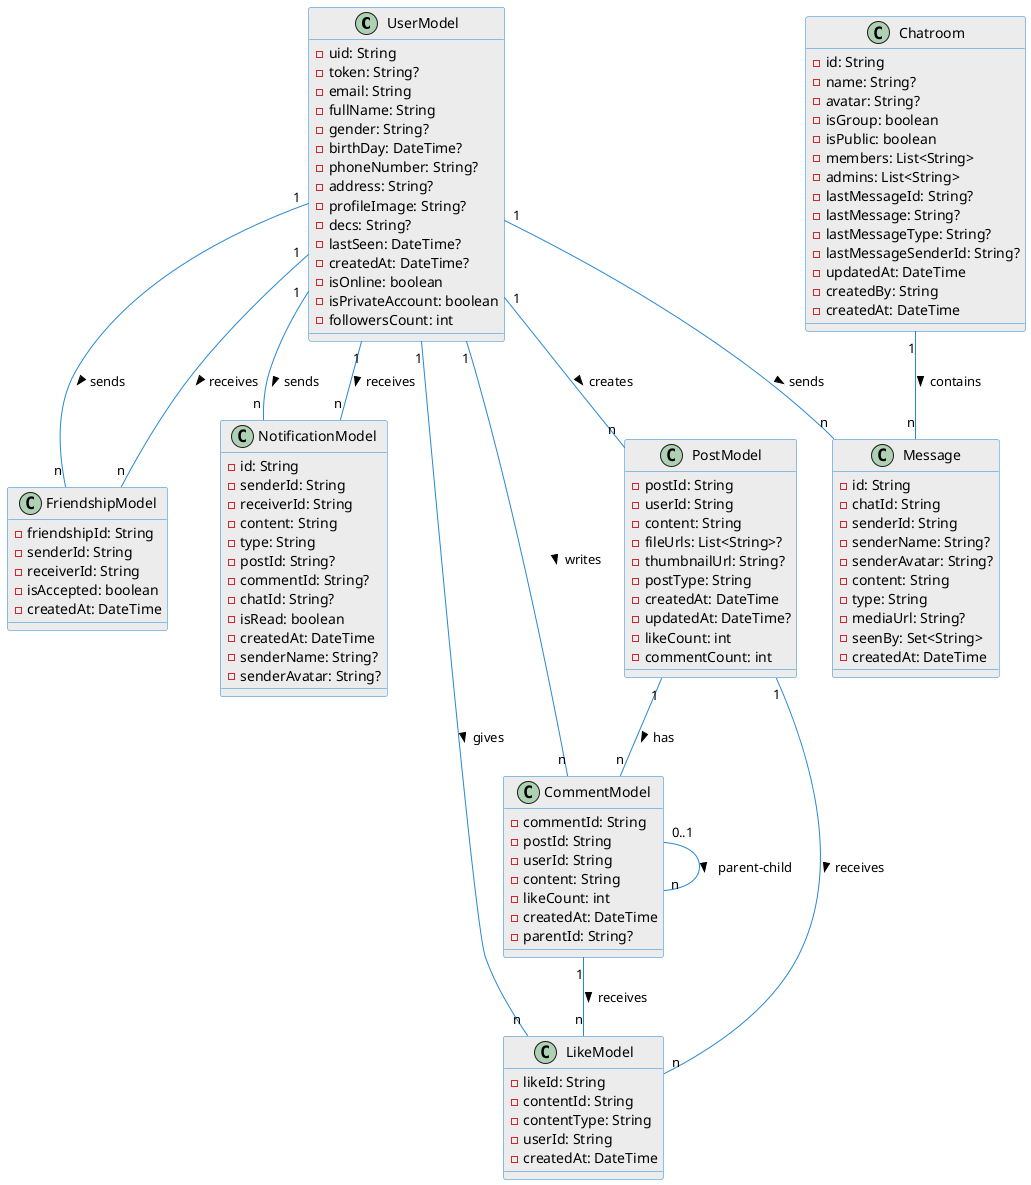 @startuml Social App Models

' Định nghĩa style
skinparam class {
    BackgroundColor #ECECEC
    ArrowColor #2688d4
    BorderColor #2688d4
}

' UserModel
class UserModel {
    - uid: String
    - token: String?
    - email: String
    - fullName: String
    - gender: String?
    - birthDay: DateTime?
    - phoneNumber: String?
    - address: String?
    - profileImage: String?
    - decs: String?
    - lastSeen: DateTime?
    - createdAt: DateTime?
    - isOnline: boolean
    - isPrivateAccount: boolean
    - followersCount: int
}

' PostModel
class PostModel {
    - postId: String
    - userId: String
    - content: String
    - fileUrls: List<String>?
    - thumbnailUrl: String?
    - postType: String
    - createdAt: DateTime
    - updatedAt: DateTime?
    - likeCount: int
    - commentCount: int
}

' CommentModel
class CommentModel {
    - commentId: String
    - postId: String
    - userId: String
    - content: String
    - likeCount: int
    - createdAt: DateTime
    - parentId: String?
}

' LikeModel
class LikeModel {
    - likeId: String
    - contentId: String
    - contentType: String
    - userId: String
    - createdAt: DateTime
}

' FriendshipModel
class FriendshipModel {
    - friendshipId: String
    - senderId: String
    - receiverId: String
    - isAccepted: boolean
    - createdAt: DateTime
}

' Message
class Message {
    - id: String
    - chatId: String
    - senderId: String
    - senderName: String?
    - senderAvatar: String?
    - content: String
    - type: String
    - mediaUrl: String?
    - seenBy: Set<String>
    - createdAt: DateTime
}

' Chatroom
class Chatroom {
    - id: String
    - name: String?
    - avatar: String?
    - isGroup: boolean
    - isPublic: boolean
    - members: List<String>
    - admins: List<String>
    - lastMessageId: String?
    - lastMessage: String?
    - lastMessageType: String?
    - lastMessageSenderId: String?
    - updatedAt: DateTime
    - createdBy: String
    - createdAt: DateTime
}

' NotificationModel
class NotificationModel {
    - id: String
    - senderId: String
    - receiverId: String
    - content: String
    - type: String
    - postId: String?
    - commentId: String?
    - chatId: String?
    - isRead: boolean
    - createdAt: DateTime
    - senderName: String?
    - senderAvatar: String?
}

' Mối quan hệ
UserModel "1" -- "n" PostModel : creates >
UserModel "1" -- "n" CommentModel : writes >
UserModel "1" -- "n" LikeModel : gives >
PostModel "1" -- "n" CommentModel : has >
PostModel "1" -- "n" LikeModel : receives >
CommentModel "1" -- "n" LikeModel : receives >
CommentModel "0..1" -- "n" CommentModel : parent-child >
UserModel "1" -- "n" FriendshipModel : sends >
UserModel "1" -- "n" FriendshipModel : receives >
UserModel "1" -- "n" Message : sends >
Chatroom "1" -- "n" Message : contains >
UserModel "1" -- "n" NotificationModel : sends >
UserModel "1" -- "n" NotificationModel : receives >

@enduml 